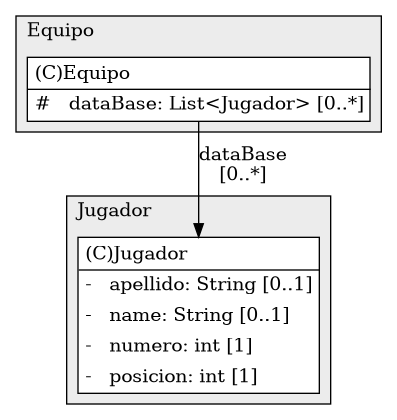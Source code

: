 @startuml

/' diagram meta data start
config=StructureConfiguration;
{
  "projectClassification": {
    "searchMode": "OpenProject", // OpenProject, AllProjects
    "includedProjects": "",
    "pathEndKeywords": "*.impl",
    "isClientPath": "",
    "isClientName": "",
    "isTestPath": "",
    "isTestName": "",
    "isMappingPath": "",
    "isMappingName": "",
    "isDataAccessPath": "",
    "isDataAccessName": "",
    "isDataStructurePath": "",
    "isDataStructureName": "",
    "isInterfaceStructuresPath": "",
    "isInterfaceStructuresName": "",
    "isEntryPointPath": "",
    "isEntryPointName": "",
    "treatFinalFieldsAsMandatory": false
  },
  "graphRestriction": {
    "classPackageExcludeFilter": "",
    "classPackageIncludeFilter": "",
    "classNameExcludeFilter": "",
    "classNameIncludeFilter": "",
    "methodNameExcludeFilter": "",
    "methodNameIncludeFilter": "",
    "removeByInheritance": "", // inheritance/annotation based filtering is done in a second step
    "removeByAnnotation": "",
    "removeByClassPackage": "", // cleanup the graph after inheritance/annotation based filtering is done
    "removeByClassName": "",
    "cutMappings": false,
    "cutEnum": true,
    "cutTests": true,
    "cutClient": true,
    "cutDataAccess": false,
    "cutInterfaceStructures": false,
    "cutDataStructures": false,
    "cutGetterAndSetter": true,
    "cutConstructors": true
  },
  "graphTraversal": {
    "forwardDepth": 6,
    "backwardDepth": 6,
    "classPackageExcludeFilter": "",
    "classPackageIncludeFilter": "",
    "classNameExcludeFilter": "",
    "classNameIncludeFilter": "",
    "methodNameExcludeFilter": "",
    "methodNameIncludeFilter": "",
    "hideMappings": false,
    "hideDataStructures": false,
    "hidePrivateMethods": true,
    "hideInterfaceCalls": true, // indirection: implementation -> interface (is hidden) -> implementation
    "onlyShowApplicationEntryPoints": false, // root node is included
    "useMethodCallsForStructureDiagram": "ForwardOnly" // ForwardOnly, BothDirections, No
  },
  "details": {
    "aggregation": "GroupByClass", // ByClass, GroupByClass, None
    "showClassGenericTypes": true,
    "showMethods": true,
    "showMethodParameterNames": true,
    "showMethodParameterTypes": true,
    "showMethodReturnType": true,
    "showPackageLevels": 2,
    "showDetailedClassStructure": true
  },
  "rootClass": "Equipo.Equipo",
  "extensionCallbackMethod": "" // qualified.class.name#methodName - signature: public static String method(String)
}
diagram meta data end '/



digraph g {
    rankdir="TB"
    splines=polyline
    

'nodes 
subgraph cluster_2083359327 { 
   	label=Equipo
	labeljust=l
	fillcolor="#ececec"
	style=filled
   
   Equipo2083359327[
	label=<<TABLE BORDER="1" CELLBORDER="0" CELLPADDING="4" CELLSPACING="0">
<TR><TD ALIGN="LEFT" >(C)Equipo</TD></TR>
<HR/>
<TR><TD ALIGN="LEFT" >#   dataBase: List&lt;Jugador&gt; [0..*]</TD></TR>
</TABLE>>
	style=filled
	margin=0
	shape=plaintext
	fillcolor="#FFFFFF"
];
} 

subgraph cluster_403518370 { 
   	label=Jugador
	labeljust=l
	fillcolor="#ececec"
	style=filled
   
   Jugador403518370[
	label=<<TABLE BORDER="1" CELLBORDER="0" CELLPADDING="4" CELLSPACING="0">
<TR><TD ALIGN="LEFT" >(C)Jugador</TD></TR>
<HR/>
<TR><TD ALIGN="LEFT" >-   apellido: String [0..1]</TD></TR>
<TR><TD ALIGN="LEFT" >-   name: String [0..1]</TD></TR>
<TR><TD ALIGN="LEFT" >-   numero: int [1]</TD></TR>
<TR><TD ALIGN="LEFT" >-   posicion: int [1]</TD></TR>
</TABLE>>
	style=filled
	margin=0
	shape=plaintext
	fillcolor="#FFFFFF"
];
} 

'edges    
Equipo2083359327 -> Jugador403518370[label="dataBase
[0..*]"];
    
}
@enduml